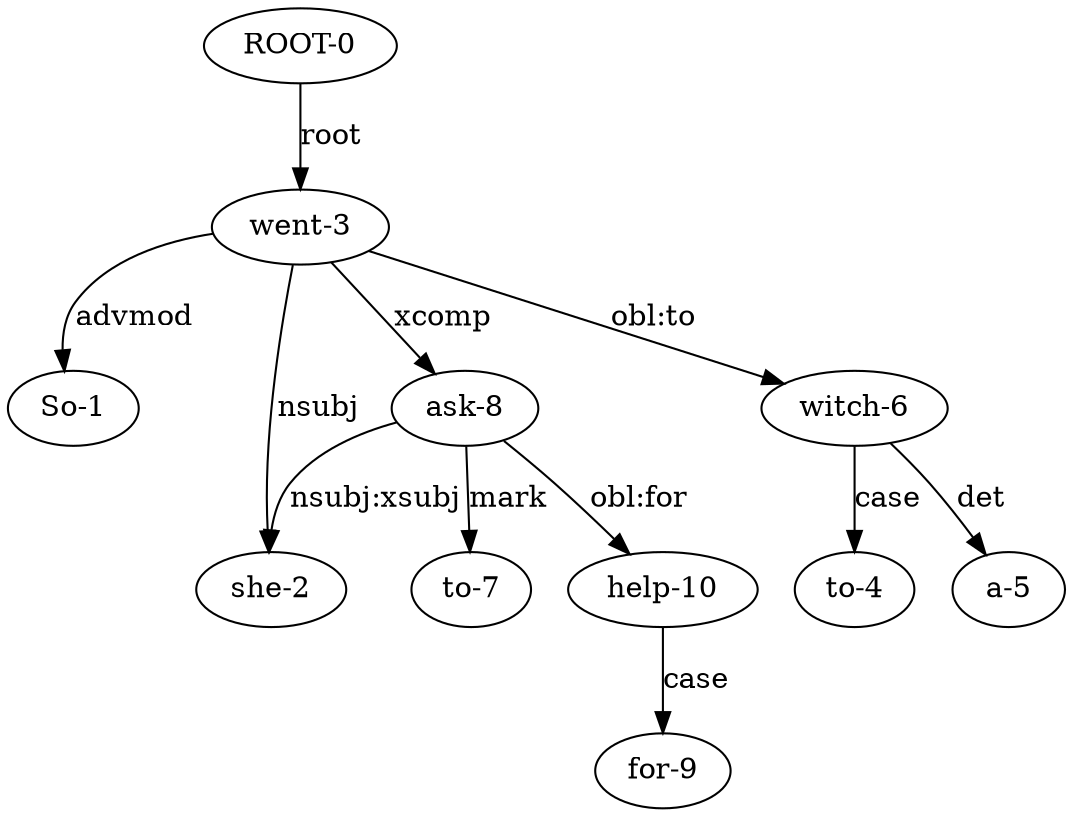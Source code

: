 digraph{"went-3" -> "So-1" [label="advmod",len=1.00];"went-3" -> "she-2" [label="nsubj",len=1.00];"ask-8" -> "she-2" [label="nsubj:xsubj",len=1.00];"ROOT-0" -> "went-3" [label="root",len=1.00];"witch-6" -> "to-4" [label="case",len=1.00];"witch-6" -> "a-5" [label="det",len=1.00];"went-3" -> "witch-6" [label="obl:to",len=1.00];"ask-8" -> "to-7" [label="mark",len=1.00];"went-3" -> "ask-8" [label="xcomp",len=1.00];"help-10" -> "for-9" [label="case",len=1.00];"ask-8" -> "help-10" [label="obl:for",len=1.00];} 